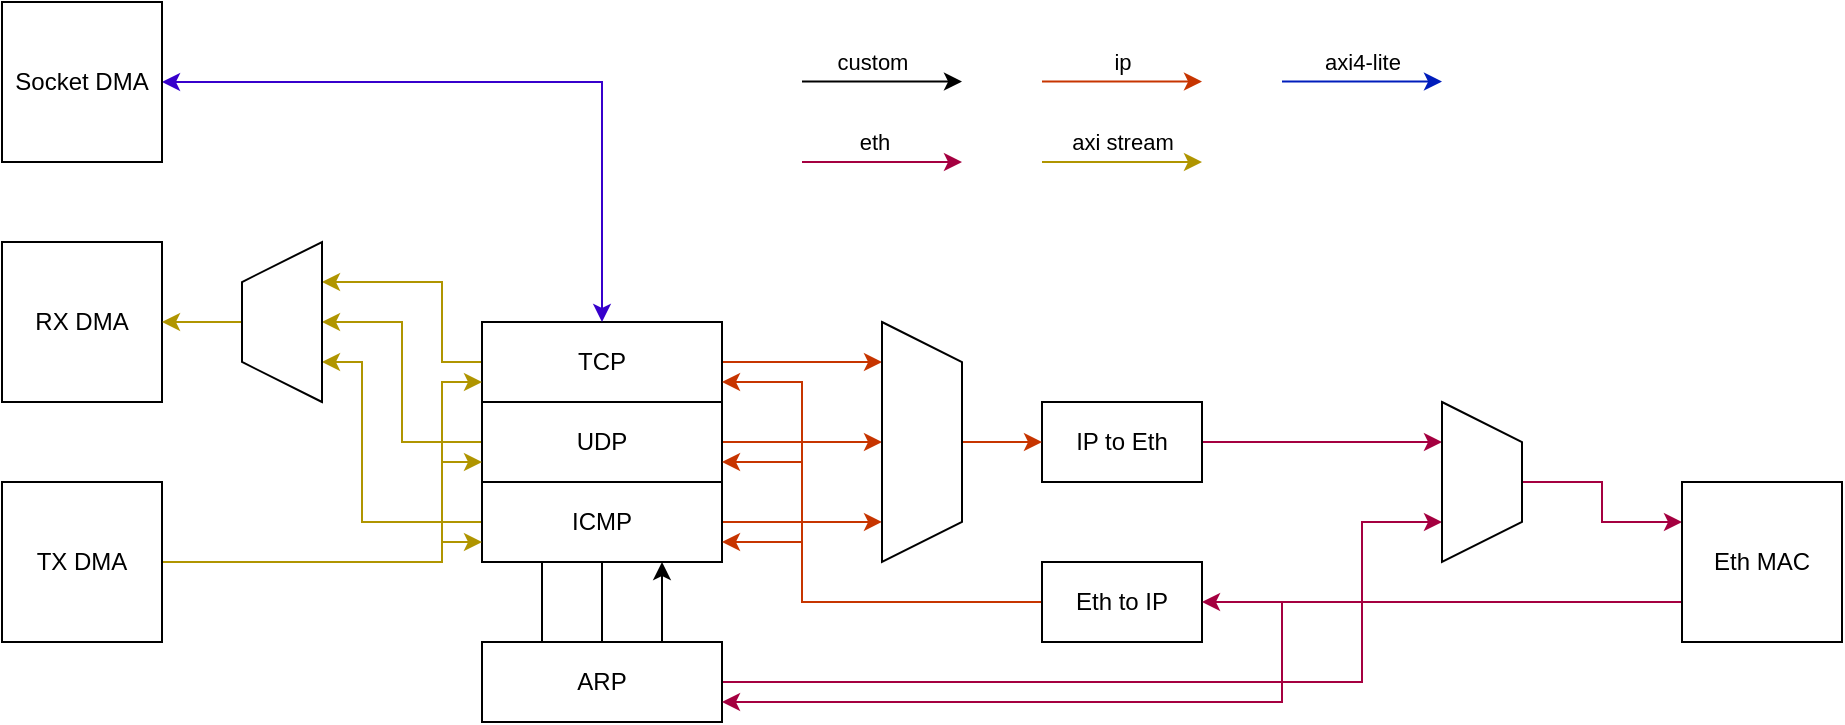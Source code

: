 <mxfile version="21.2.8" type="device">
  <diagram name="Page-1" id="6PukHK6WJVPqU_tSf8UC">
    <mxGraphModel dx="2048" dy="822" grid="1" gridSize="10" guides="1" tooltips="1" connect="1" arrows="1" fold="1" page="1" pageScale="1" pageWidth="850" pageHeight="1100" math="0" shadow="0">
      <root>
        <mxCell id="0" />
        <mxCell id="1" parent="0" />
        <mxCell id="DnfsWqbyJDE5C-bTYYLZ-102" style="edgeStyle=orthogonalEdgeStyle;rounded=0;orthogonalLoop=1;jettySize=auto;html=1;entryX=0.75;entryY=1;entryDx=0;entryDy=0;fillColor=#e3c800;strokeColor=#B09500;" edge="1" parent="1" source="DnfsWqbyJDE5C-bTYYLZ-83" target="DnfsWqbyJDE5C-bTYYLZ-100">
          <mxGeometry relative="1" as="geometry">
            <Array as="points">
              <mxPoint x="100" y="180" />
              <mxPoint x="100" y="140" />
            </Array>
          </mxGeometry>
        </mxCell>
        <mxCell id="DnfsWqbyJDE5C-bTYYLZ-116" style="edgeStyle=orthogonalEdgeStyle;rounded=0;orthogonalLoop=1;jettySize=auto;html=1;entryX=0.167;entryY=1;entryDx=0;entryDy=0;entryPerimeter=0;fillColor=#fa6800;strokeColor=#C73500;" edge="1" parent="1" source="DnfsWqbyJDE5C-bTYYLZ-83" target="DnfsWqbyJDE5C-bTYYLZ-114">
          <mxGeometry relative="1" as="geometry" />
        </mxCell>
        <mxCell id="DnfsWqbyJDE5C-bTYYLZ-83" value="TCP" style="rounded=0;whiteSpace=wrap;html=1;" vertex="1" parent="1">
          <mxGeometry x="120" y="160" width="120" height="40" as="geometry" />
        </mxCell>
        <mxCell id="DnfsWqbyJDE5C-bTYYLZ-92" style="edgeStyle=orthogonalEdgeStyle;rounded=0;orthogonalLoop=1;jettySize=auto;html=1;exitX=0.25;exitY=0;exitDx=0;exitDy=0;entryX=0.25;entryY=0;entryDx=0;entryDy=0;" edge="1" parent="1" source="DnfsWqbyJDE5C-bTYYLZ-85" target="DnfsWqbyJDE5C-bTYYLZ-87">
          <mxGeometry relative="1" as="geometry">
            <Array as="points">
              <mxPoint x="150" y="230" />
              <mxPoint x="150" y="230" />
            </Array>
          </mxGeometry>
        </mxCell>
        <mxCell id="DnfsWqbyJDE5C-bTYYLZ-93" style="edgeStyle=orthogonalEdgeStyle;rounded=0;orthogonalLoop=1;jettySize=auto;html=1;entryX=0.5;entryY=1;entryDx=0;entryDy=0;" edge="1" parent="1" source="DnfsWqbyJDE5C-bTYYLZ-85" target="DnfsWqbyJDE5C-bTYYLZ-87">
          <mxGeometry relative="1" as="geometry" />
        </mxCell>
        <mxCell id="DnfsWqbyJDE5C-bTYYLZ-94" style="edgeStyle=orthogonalEdgeStyle;rounded=0;orthogonalLoop=1;jettySize=auto;html=1;exitX=0.75;exitY=0;exitDx=0;exitDy=0;entryX=0.75;entryY=1;entryDx=0;entryDy=0;" edge="1" parent="1" source="DnfsWqbyJDE5C-bTYYLZ-85" target="DnfsWqbyJDE5C-bTYYLZ-86">
          <mxGeometry relative="1" as="geometry" />
        </mxCell>
        <mxCell id="DnfsWqbyJDE5C-bTYYLZ-126" style="edgeStyle=orthogonalEdgeStyle;rounded=0;orthogonalLoop=1;jettySize=auto;html=1;entryX=0.75;entryY=1;entryDx=0;entryDy=0;exitX=1;exitY=0.5;exitDx=0;exitDy=0;fillColor=#d80073;strokeColor=#A50040;" edge="1" parent="1" source="DnfsWqbyJDE5C-bTYYLZ-85" target="DnfsWqbyJDE5C-bTYYLZ-124">
          <mxGeometry relative="1" as="geometry">
            <Array as="points">
              <mxPoint x="560" y="340" />
              <mxPoint x="560" y="260" />
            </Array>
          </mxGeometry>
        </mxCell>
        <mxCell id="DnfsWqbyJDE5C-bTYYLZ-85" value="ARP" style="rounded=0;whiteSpace=wrap;html=1;" vertex="1" parent="1">
          <mxGeometry x="120" y="320" width="120" height="40" as="geometry" />
        </mxCell>
        <mxCell id="DnfsWqbyJDE5C-bTYYLZ-104" style="edgeStyle=orthogonalEdgeStyle;rounded=0;orthogonalLoop=1;jettySize=auto;html=1;entryX=0.25;entryY=1;entryDx=0;entryDy=0;fillColor=#e3c800;strokeColor=#B09500;" edge="1" parent="1" source="DnfsWqbyJDE5C-bTYYLZ-86" target="DnfsWqbyJDE5C-bTYYLZ-100">
          <mxGeometry relative="1" as="geometry">
            <Array as="points">
              <mxPoint x="60" y="260" />
              <mxPoint x="60" y="180" />
            </Array>
          </mxGeometry>
        </mxCell>
        <mxCell id="DnfsWqbyJDE5C-bTYYLZ-118" style="edgeStyle=orthogonalEdgeStyle;rounded=0;orthogonalLoop=1;jettySize=auto;html=1;entryX=0.833;entryY=1;entryDx=0;entryDy=0;entryPerimeter=0;fillColor=#fa6800;strokeColor=#C73500;" edge="1" parent="1" source="DnfsWqbyJDE5C-bTYYLZ-86" target="DnfsWqbyJDE5C-bTYYLZ-114">
          <mxGeometry relative="1" as="geometry" />
        </mxCell>
        <mxCell id="DnfsWqbyJDE5C-bTYYLZ-86" value="ICMP" style="rounded=0;whiteSpace=wrap;html=1;" vertex="1" parent="1">
          <mxGeometry x="120" y="240" width="120" height="40" as="geometry" />
        </mxCell>
        <mxCell id="DnfsWqbyJDE5C-bTYYLZ-103" style="edgeStyle=orthogonalEdgeStyle;rounded=0;orthogonalLoop=1;jettySize=auto;html=1;entryX=0.5;entryY=1;entryDx=0;entryDy=0;fillColor=#e3c800;strokeColor=#B09500;" edge="1" parent="1" source="DnfsWqbyJDE5C-bTYYLZ-87" target="DnfsWqbyJDE5C-bTYYLZ-100">
          <mxGeometry relative="1" as="geometry" />
        </mxCell>
        <mxCell id="DnfsWqbyJDE5C-bTYYLZ-117" style="edgeStyle=orthogonalEdgeStyle;rounded=0;orthogonalLoop=1;jettySize=auto;html=1;entryX=0.5;entryY=1;entryDx=0;entryDy=0;fillColor=#fa6800;strokeColor=#C73500;" edge="1" parent="1" source="DnfsWqbyJDE5C-bTYYLZ-87" target="DnfsWqbyJDE5C-bTYYLZ-114">
          <mxGeometry relative="1" as="geometry" />
        </mxCell>
        <mxCell id="DnfsWqbyJDE5C-bTYYLZ-87" value="UDP" style="rounded=0;whiteSpace=wrap;html=1;" vertex="1" parent="1">
          <mxGeometry x="120" y="200" width="120" height="40" as="geometry" />
        </mxCell>
        <mxCell id="DnfsWqbyJDE5C-bTYYLZ-98" value="RX DMA" style="whiteSpace=wrap;html=1;aspect=fixed;" vertex="1" parent="1">
          <mxGeometry x="-120" y="120" width="80" height="80" as="geometry" />
        </mxCell>
        <mxCell id="DnfsWqbyJDE5C-bTYYLZ-105" style="edgeStyle=orthogonalEdgeStyle;rounded=0;orthogonalLoop=1;jettySize=auto;html=1;entryX=0;entryY=0.75;entryDx=0;entryDy=0;fillColor=#e3c800;strokeColor=#B09500;" edge="1" parent="1" source="DnfsWqbyJDE5C-bTYYLZ-99" target="DnfsWqbyJDE5C-bTYYLZ-83">
          <mxGeometry relative="1" as="geometry">
            <Array as="points">
              <mxPoint x="100" y="280" />
              <mxPoint x="100" y="190" />
            </Array>
          </mxGeometry>
        </mxCell>
        <mxCell id="DnfsWqbyJDE5C-bTYYLZ-107" style="edgeStyle=orthogonalEdgeStyle;rounded=0;orthogonalLoop=1;jettySize=auto;html=1;entryX=0;entryY=0.75;entryDx=0;entryDy=0;fillColor=#e3c800;strokeColor=#B09500;" edge="1" parent="1" source="DnfsWqbyJDE5C-bTYYLZ-99" target="DnfsWqbyJDE5C-bTYYLZ-87">
          <mxGeometry relative="1" as="geometry">
            <Array as="points">
              <mxPoint x="100" y="280" />
              <mxPoint x="100" y="230" />
            </Array>
          </mxGeometry>
        </mxCell>
        <mxCell id="DnfsWqbyJDE5C-bTYYLZ-108" style="edgeStyle=orthogonalEdgeStyle;rounded=0;orthogonalLoop=1;jettySize=auto;html=1;entryX=0;entryY=0.75;entryDx=0;entryDy=0;fillColor=#e3c800;strokeColor=#B09500;" edge="1" parent="1" source="DnfsWqbyJDE5C-bTYYLZ-99" target="DnfsWqbyJDE5C-bTYYLZ-86">
          <mxGeometry relative="1" as="geometry">
            <Array as="points">
              <mxPoint x="100" y="280" />
              <mxPoint x="100" y="270" />
            </Array>
          </mxGeometry>
        </mxCell>
        <mxCell id="DnfsWqbyJDE5C-bTYYLZ-99" value="TX DMA" style="whiteSpace=wrap;html=1;aspect=fixed;" vertex="1" parent="1">
          <mxGeometry x="-120" y="240" width="80" height="80" as="geometry" />
        </mxCell>
        <mxCell id="DnfsWqbyJDE5C-bTYYLZ-101" value="" style="edgeStyle=orthogonalEdgeStyle;rounded=0;orthogonalLoop=1;jettySize=auto;html=1;fillColor=#e3c800;strokeColor=#B09500;" edge="1" parent="1" source="DnfsWqbyJDE5C-bTYYLZ-100" target="DnfsWqbyJDE5C-bTYYLZ-98">
          <mxGeometry relative="1" as="geometry" />
        </mxCell>
        <mxCell id="DnfsWqbyJDE5C-bTYYLZ-100" value="" style="shape=trapezoid;perimeter=trapezoidPerimeter;whiteSpace=wrap;html=1;fixedSize=1;rotation=-90;" vertex="1" parent="1">
          <mxGeometry x="-20" y="140" width="80" height="40" as="geometry" />
        </mxCell>
        <mxCell id="DnfsWqbyJDE5C-bTYYLZ-110" style="edgeStyle=orthogonalEdgeStyle;rounded=0;orthogonalLoop=1;jettySize=auto;html=1;entryX=0.5;entryY=0;entryDx=0;entryDy=0;startArrow=classic;startFill=1;fillColor=#6a00ff;strokeColor=#3700CC;" edge="1" parent="1" source="DnfsWqbyJDE5C-bTYYLZ-109" target="DnfsWqbyJDE5C-bTYYLZ-83">
          <mxGeometry relative="1" as="geometry" />
        </mxCell>
        <mxCell id="DnfsWqbyJDE5C-bTYYLZ-109" value="Socket DMA" style="whiteSpace=wrap;html=1;aspect=fixed;" vertex="1" parent="1">
          <mxGeometry x="-120" width="80" height="80" as="geometry" />
        </mxCell>
        <mxCell id="DnfsWqbyJDE5C-bTYYLZ-125" style="edgeStyle=orthogonalEdgeStyle;rounded=0;orthogonalLoop=1;jettySize=auto;html=1;entryX=0.25;entryY=1;entryDx=0;entryDy=0;fillColor=#d80073;strokeColor=#A50040;" edge="1" parent="1" source="DnfsWqbyJDE5C-bTYYLZ-112" target="DnfsWqbyJDE5C-bTYYLZ-124">
          <mxGeometry relative="1" as="geometry" />
        </mxCell>
        <mxCell id="DnfsWqbyJDE5C-bTYYLZ-112" value="IP to Eth" style="rounded=0;whiteSpace=wrap;html=1;" vertex="1" parent="1">
          <mxGeometry x="400" y="200" width="80" height="40" as="geometry" />
        </mxCell>
        <mxCell id="DnfsWqbyJDE5C-bTYYLZ-119" value="" style="edgeStyle=orthogonalEdgeStyle;rounded=0;orthogonalLoop=1;jettySize=auto;html=1;fillColor=#fa6800;strokeColor=#C73500;" edge="1" parent="1" source="DnfsWqbyJDE5C-bTYYLZ-114" target="DnfsWqbyJDE5C-bTYYLZ-112">
          <mxGeometry relative="1" as="geometry" />
        </mxCell>
        <mxCell id="DnfsWqbyJDE5C-bTYYLZ-114" value="" style="shape=trapezoid;perimeter=trapezoidPerimeter;whiteSpace=wrap;html=1;fixedSize=1;rotation=90;" vertex="1" parent="1">
          <mxGeometry x="280" y="200" width="120" height="40" as="geometry" />
        </mxCell>
        <mxCell id="DnfsWqbyJDE5C-bTYYLZ-121" style="edgeStyle=orthogonalEdgeStyle;rounded=0;orthogonalLoop=1;jettySize=auto;html=1;entryX=1;entryY=0.75;entryDx=0;entryDy=0;fillColor=#fa6800;strokeColor=#C73500;" edge="1" parent="1" source="DnfsWqbyJDE5C-bTYYLZ-120" target="DnfsWqbyJDE5C-bTYYLZ-83">
          <mxGeometry relative="1" as="geometry">
            <Array as="points">
              <mxPoint x="280" y="300" />
              <mxPoint x="280" y="190" />
            </Array>
          </mxGeometry>
        </mxCell>
        <mxCell id="DnfsWqbyJDE5C-bTYYLZ-122" style="edgeStyle=orthogonalEdgeStyle;rounded=0;orthogonalLoop=1;jettySize=auto;html=1;entryX=1;entryY=0.75;entryDx=0;entryDy=0;fillColor=#fa6800;strokeColor=#C73500;" edge="1" parent="1" source="DnfsWqbyJDE5C-bTYYLZ-120" target="DnfsWqbyJDE5C-bTYYLZ-87">
          <mxGeometry relative="1" as="geometry">
            <Array as="points">
              <mxPoint x="280" y="300" />
              <mxPoint x="280" y="230" />
            </Array>
          </mxGeometry>
        </mxCell>
        <mxCell id="DnfsWqbyJDE5C-bTYYLZ-123" style="edgeStyle=orthogonalEdgeStyle;rounded=0;orthogonalLoop=1;jettySize=auto;html=1;entryX=1;entryY=0.75;entryDx=0;entryDy=0;fillColor=#fa6800;strokeColor=#C73500;" edge="1" parent="1" source="DnfsWqbyJDE5C-bTYYLZ-120" target="DnfsWqbyJDE5C-bTYYLZ-86">
          <mxGeometry relative="1" as="geometry">
            <Array as="points">
              <mxPoint x="280" y="300" />
              <mxPoint x="280" y="270" />
            </Array>
          </mxGeometry>
        </mxCell>
        <mxCell id="DnfsWqbyJDE5C-bTYYLZ-120" value="Eth to IP" style="rounded=0;whiteSpace=wrap;html=1;" vertex="1" parent="1">
          <mxGeometry x="400" y="280" width="80" height="40" as="geometry" />
        </mxCell>
        <mxCell id="DnfsWqbyJDE5C-bTYYLZ-130" style="edgeStyle=orthogonalEdgeStyle;rounded=0;orthogonalLoop=1;jettySize=auto;html=1;entryX=0;entryY=0.25;entryDx=0;entryDy=0;fillColor=#d80073;strokeColor=#A50040;" edge="1" parent="1" source="DnfsWqbyJDE5C-bTYYLZ-124" target="DnfsWqbyJDE5C-bTYYLZ-128">
          <mxGeometry relative="1" as="geometry" />
        </mxCell>
        <mxCell id="DnfsWqbyJDE5C-bTYYLZ-124" value="" style="shape=trapezoid;perimeter=trapezoidPerimeter;whiteSpace=wrap;html=1;fixedSize=1;rotation=90;" vertex="1" parent="1">
          <mxGeometry x="580" y="220" width="80" height="40" as="geometry" />
        </mxCell>
        <mxCell id="DnfsWqbyJDE5C-bTYYLZ-131" style="edgeStyle=orthogonalEdgeStyle;rounded=0;orthogonalLoop=1;jettySize=auto;html=1;exitX=0;exitY=0.75;exitDx=0;exitDy=0;entryX=1;entryY=0.5;entryDx=0;entryDy=0;fillColor=#d80073;strokeColor=#A50040;" edge="1" parent="1" source="DnfsWqbyJDE5C-bTYYLZ-128" target="DnfsWqbyJDE5C-bTYYLZ-120">
          <mxGeometry relative="1" as="geometry" />
        </mxCell>
        <mxCell id="DnfsWqbyJDE5C-bTYYLZ-133" style="edgeStyle=orthogonalEdgeStyle;rounded=0;orthogonalLoop=1;jettySize=auto;html=1;exitX=0;exitY=0.75;exitDx=0;exitDy=0;entryX=1;entryY=0.75;entryDx=0;entryDy=0;fillColor=#d80073;strokeColor=#A50040;" edge="1" parent="1" source="DnfsWqbyJDE5C-bTYYLZ-128" target="DnfsWqbyJDE5C-bTYYLZ-85">
          <mxGeometry relative="1" as="geometry">
            <mxPoint x="280" y="350" as="targetPoint" />
            <Array as="points">
              <mxPoint x="520" y="300" />
              <mxPoint x="520" y="350" />
            </Array>
          </mxGeometry>
        </mxCell>
        <mxCell id="DnfsWqbyJDE5C-bTYYLZ-128" value="Eth MAC" style="whiteSpace=wrap;html=1;aspect=fixed;" vertex="1" parent="1">
          <mxGeometry x="720" y="240" width="80" height="80" as="geometry" />
        </mxCell>
        <mxCell id="DnfsWqbyJDE5C-bTYYLZ-134" value="" style="endArrow=classic;html=1;rounded=0;" edge="1" parent="1">
          <mxGeometry width="50" height="50" relative="1" as="geometry">
            <mxPoint x="280" y="39.8" as="sourcePoint" />
            <mxPoint x="360" y="39.8" as="targetPoint" />
          </mxGeometry>
        </mxCell>
        <mxCell id="DnfsWqbyJDE5C-bTYYLZ-141" value="custom" style="edgeLabel;html=1;align=center;verticalAlign=middle;resizable=0;points=[];" vertex="1" connectable="0" parent="DnfsWqbyJDE5C-bTYYLZ-134">
          <mxGeometry x="-0.131" y="-1" relative="1" as="geometry">
            <mxPoint y="-11" as="offset" />
          </mxGeometry>
        </mxCell>
        <mxCell id="DnfsWqbyJDE5C-bTYYLZ-137" value="" style="endArrow=classic;html=1;rounded=0;fillColor=#d80073;strokeColor=#A50040;" edge="1" parent="1">
          <mxGeometry width="50" height="50" relative="1" as="geometry">
            <mxPoint x="280" y="80" as="sourcePoint" />
            <mxPoint x="360" y="80" as="targetPoint" />
          </mxGeometry>
        </mxCell>
        <mxCell id="DnfsWqbyJDE5C-bTYYLZ-142" value="eth" style="edgeLabel;html=1;align=center;verticalAlign=middle;resizable=0;points=[];" vertex="1" connectable="0" parent="DnfsWqbyJDE5C-bTYYLZ-137">
          <mxGeometry x="-0.101" y="1" relative="1" as="geometry">
            <mxPoint y="-9" as="offset" />
          </mxGeometry>
        </mxCell>
        <mxCell id="DnfsWqbyJDE5C-bTYYLZ-138" value="" style="endArrow=classic;html=1;rounded=0;fillColor=#fa6800;strokeColor=#C73500;" edge="1" parent="1">
          <mxGeometry width="50" height="50" relative="1" as="geometry">
            <mxPoint x="400" y="39.8" as="sourcePoint" />
            <mxPoint x="480" y="39.8" as="targetPoint" />
          </mxGeometry>
        </mxCell>
        <mxCell id="DnfsWqbyJDE5C-bTYYLZ-143" value="ip" style="edgeLabel;html=1;align=center;verticalAlign=middle;resizable=0;points=[];" vertex="1" connectable="0" parent="DnfsWqbyJDE5C-bTYYLZ-138">
          <mxGeometry x="-0.171" y="1" relative="1" as="geometry">
            <mxPoint x="7" y="-9" as="offset" />
          </mxGeometry>
        </mxCell>
        <mxCell id="DnfsWqbyJDE5C-bTYYLZ-139" value="" style="endArrow=classic;html=1;rounded=0;fillColor=#e3c800;strokeColor=#B09500;" edge="1" parent="1">
          <mxGeometry width="50" height="50" relative="1" as="geometry">
            <mxPoint x="400" y="80" as="sourcePoint" />
            <mxPoint x="480" y="80" as="targetPoint" />
          </mxGeometry>
        </mxCell>
        <mxCell id="DnfsWqbyJDE5C-bTYYLZ-144" value="axi stream" style="edgeLabel;html=1;align=center;verticalAlign=middle;resizable=0;points=[];" vertex="1" connectable="0" parent="DnfsWqbyJDE5C-bTYYLZ-139">
          <mxGeometry x="-0.301" relative="1" as="geometry">
            <mxPoint x="12" y="-10" as="offset" />
          </mxGeometry>
        </mxCell>
        <mxCell id="DnfsWqbyJDE5C-bTYYLZ-140" value="" style="endArrow=classic;html=1;rounded=0;fillColor=#0050ef;strokeColor=#001DBC;" edge="1" parent="1">
          <mxGeometry width="50" height="50" relative="1" as="geometry">
            <mxPoint x="520" y="39.8" as="sourcePoint" />
            <mxPoint x="600" y="39.8" as="targetPoint" />
          </mxGeometry>
        </mxCell>
        <mxCell id="DnfsWqbyJDE5C-bTYYLZ-145" value="axi4-lite" style="edgeLabel;html=1;align=center;verticalAlign=middle;resizable=0;points=[];" vertex="1" connectable="0" parent="DnfsWqbyJDE5C-bTYYLZ-140">
          <mxGeometry x="-0.221" y="2" relative="1" as="geometry">
            <mxPoint x="9" y="-8" as="offset" />
          </mxGeometry>
        </mxCell>
      </root>
    </mxGraphModel>
  </diagram>
</mxfile>
